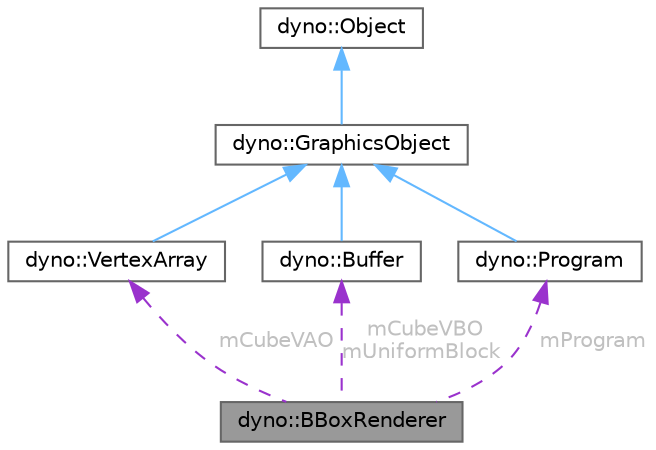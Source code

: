 digraph "dyno::BBoxRenderer"
{
 // LATEX_PDF_SIZE
  bgcolor="transparent";
  edge [fontname=Helvetica,fontsize=10,labelfontname=Helvetica,labelfontsize=10];
  node [fontname=Helvetica,fontsize=10,shape=box,height=0.2,width=0.4];
  Node1 [id="Node000001",label="dyno::BBoxRenderer",height=0.2,width=0.4,color="gray40", fillcolor="grey60", style="filled", fontcolor="black",tooltip=" "];
  Node2 -> Node1 [id="edge1_Node000001_Node000002",dir="back",color="darkorchid3",style="dashed",tooltip=" ",label=" mCubeVAO",fontcolor="grey" ];
  Node2 [id="Node000002",label="dyno::VertexArray",height=0.2,width=0.4,color="gray40", fillcolor="white", style="filled",URL="$classdyno_1_1_vertex_array.html",tooltip=" "];
  Node3 -> Node2 [id="edge2_Node000002_Node000003",dir="back",color="steelblue1",style="solid",tooltip=" "];
  Node3 [id="Node000003",label="dyno::GraphicsObject",height=0.2,width=0.4,color="gray40", fillcolor="white", style="filled",URL="$classdyno_1_1_graphics_object.html",tooltip=" "];
  Node4 -> Node3 [id="edge3_Node000003_Node000004",dir="back",color="steelblue1",style="solid",tooltip=" "];
  Node4 [id="Node000004",label="dyno::Object",height=0.2,width=0.4,color="gray40", fillcolor="white", style="filled",URL="$classdyno_1_1_object.html",tooltip=" "];
  Node5 -> Node1 [id="edge4_Node000001_Node000005",dir="back",color="darkorchid3",style="dashed",tooltip=" ",label=" mCubeVBO\nmUniformBlock",fontcolor="grey" ];
  Node5 [id="Node000005",label="dyno::Buffer",height=0.2,width=0.4,color="gray40", fillcolor="white", style="filled",URL="$classdyno_1_1_buffer.html",tooltip=" "];
  Node3 -> Node5 [id="edge5_Node000005_Node000003",dir="back",color="steelblue1",style="solid",tooltip=" "];
  Node6 -> Node1 [id="edge6_Node000001_Node000006",dir="back",color="darkorchid3",style="dashed",tooltip=" ",label=" mProgram",fontcolor="grey" ];
  Node6 [id="Node000006",label="dyno::Program",height=0.2,width=0.4,color="gray40", fillcolor="white", style="filled",URL="$classdyno_1_1_program.html",tooltip=" "];
  Node3 -> Node6 [id="edge7_Node000006_Node000003",dir="back",color="steelblue1",style="solid",tooltip=" "];
}
